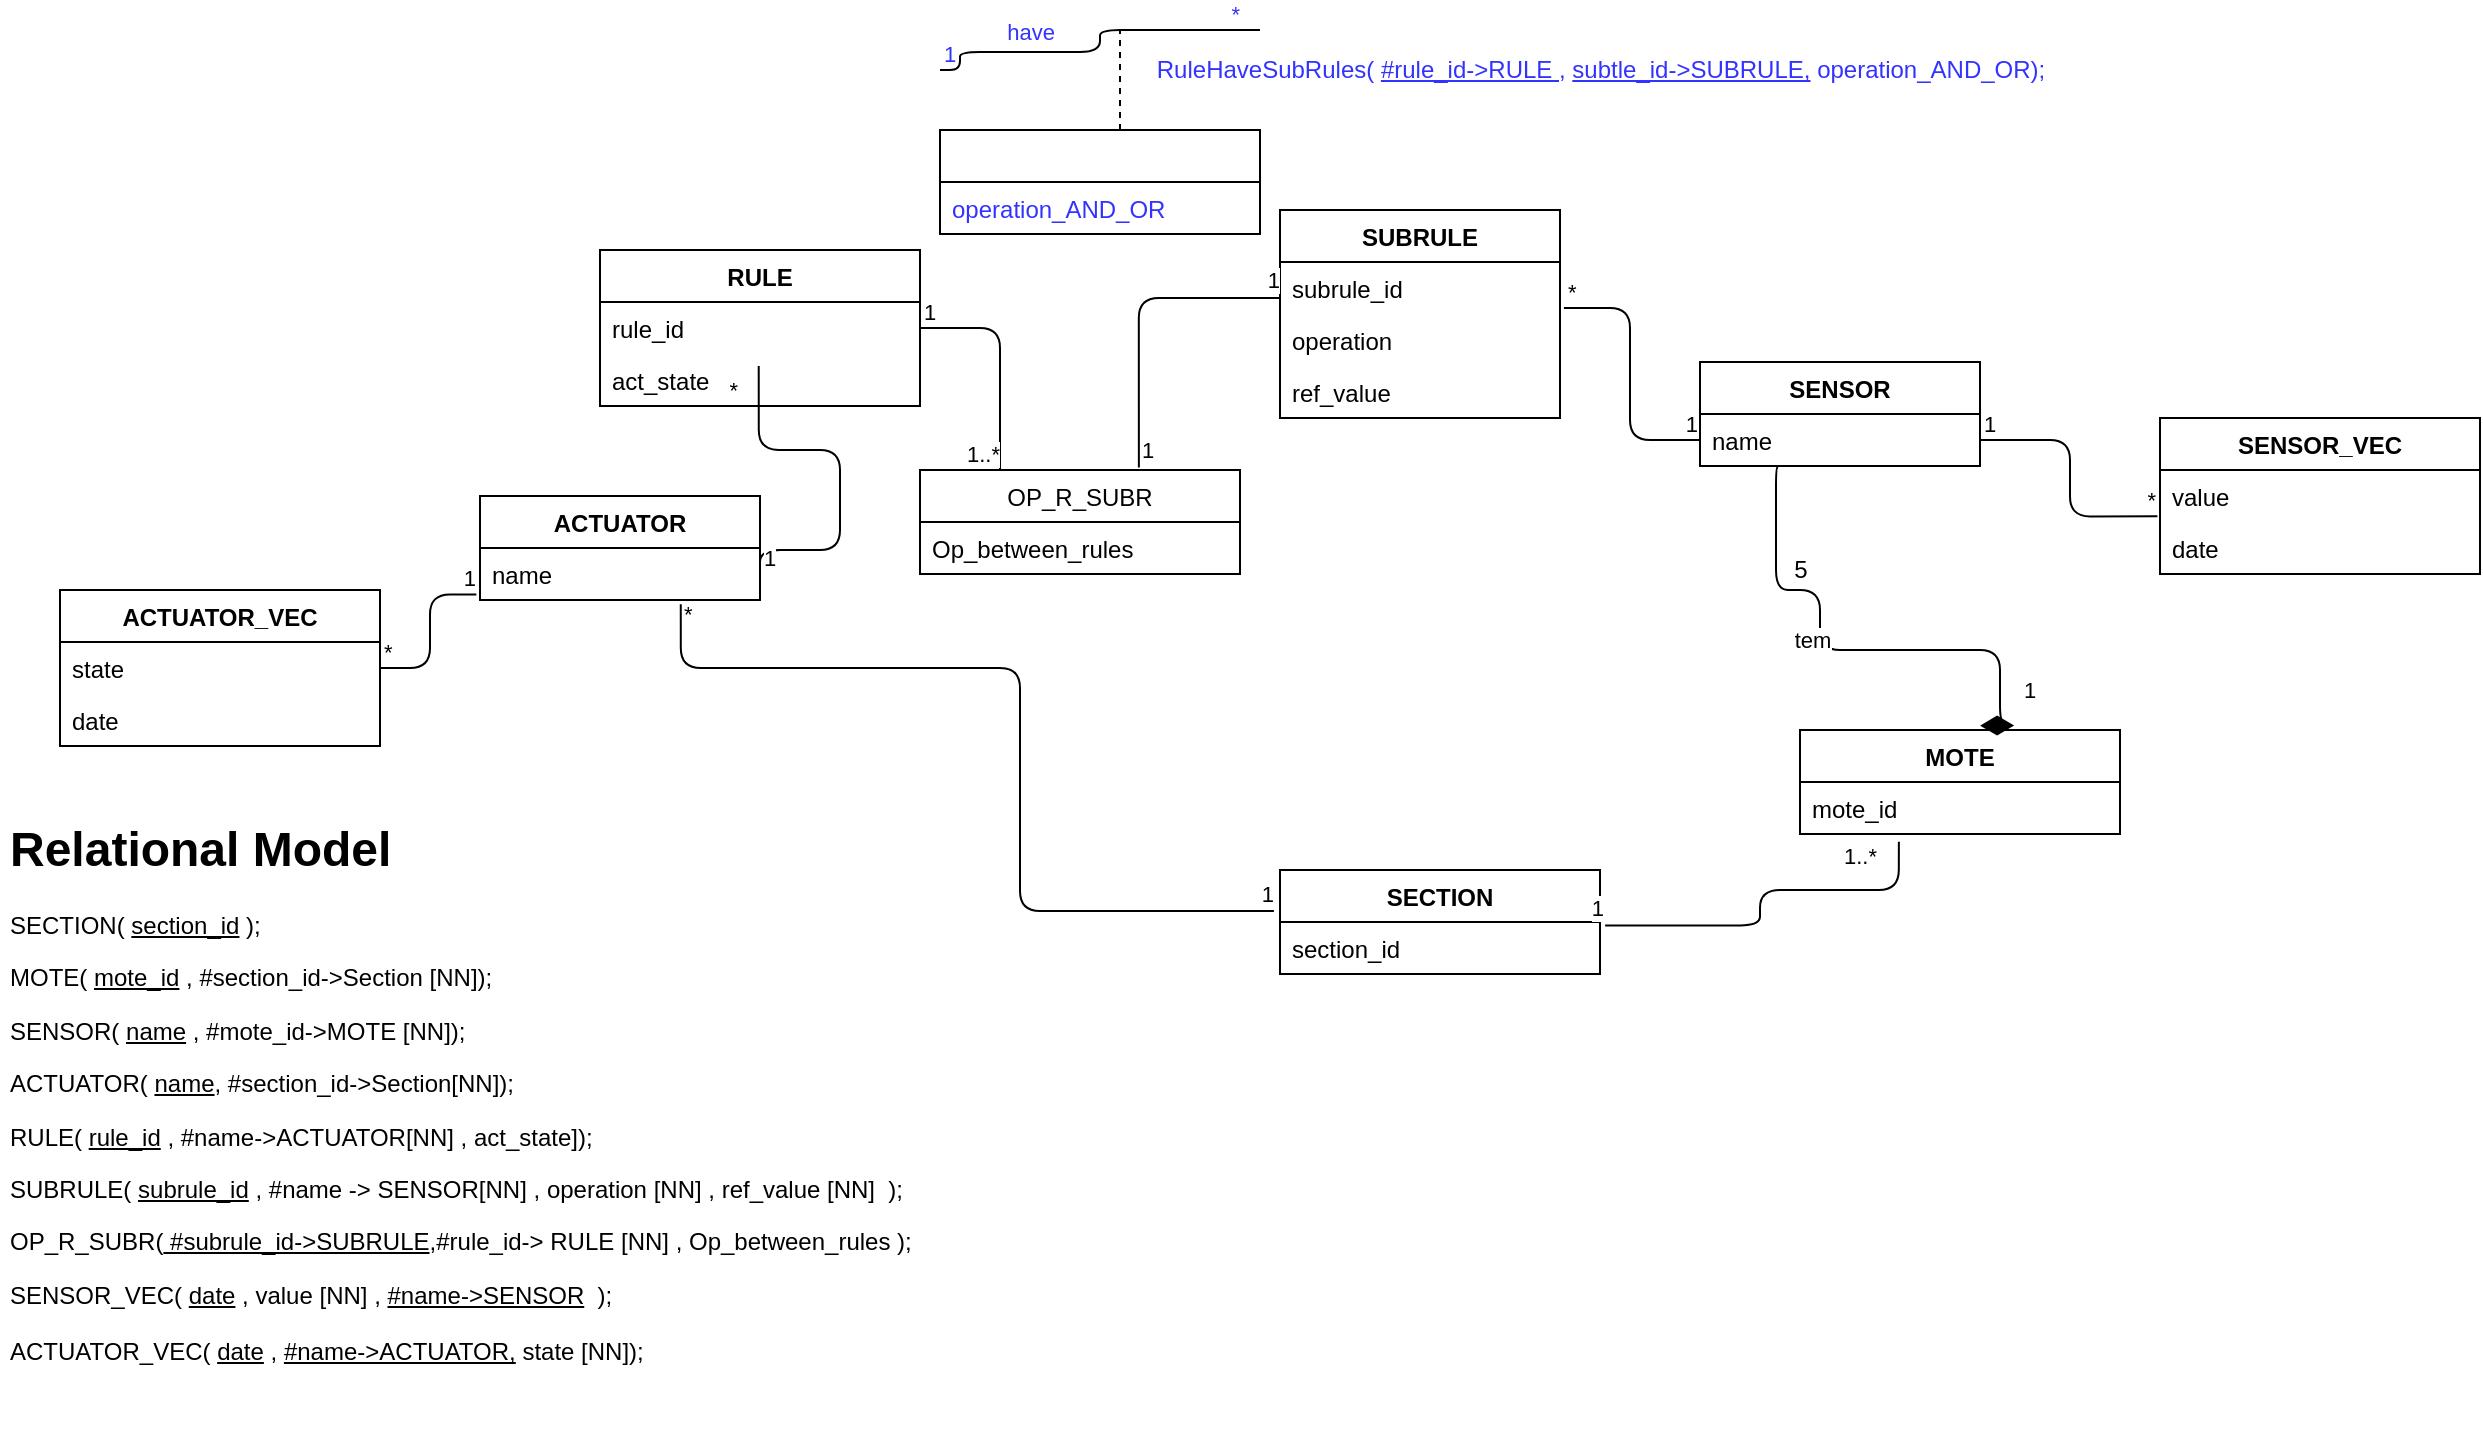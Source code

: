 <mxfile version="14.6.12" type="device"><diagram id="JzyYBP6Ohc0mOgHqukGS" name="Page-3"><mxGraphModel dx="1320" dy="1193" grid="1" gridSize="10" guides="1" tooltips="1" connect="1" arrows="1" fold="1" page="0" pageScale="1" pageWidth="1169" pageHeight="827" math="0" shadow="0"><root><mxCell id="mO72aJa3SgAxXYkBufnN-0"/><mxCell id="mO72aJa3SgAxXYkBufnN-1" parent="mO72aJa3SgAxXYkBufnN-0"/><mxCell id="EvzefTIYlVSB_UT3cm0K-0" value="RULE" style="swimlane;fontStyle=1;align=center;verticalAlign=top;childLayout=stackLayout;horizontal=1;startSize=26;horizontalStack=0;resizeParent=1;resizeParentMax=0;resizeLast=0;collapsible=1;marginBottom=0;" parent="mO72aJa3SgAxXYkBufnN-1" vertex="1"><mxGeometry x="80" y="-20" width="160" height="78" as="geometry"/></mxCell><mxCell id="EvzefTIYlVSB_UT3cm0K-1" value="rule_id" style="text;strokeColor=none;fillColor=none;align=left;verticalAlign=top;spacingLeft=4;spacingRight=4;overflow=hidden;rotatable=0;points=[[0,0.5],[1,0.5]];portConstraint=eastwest;fontStyle=0" parent="EvzefTIYlVSB_UT3cm0K-0" vertex="1"><mxGeometry y="26" width="160" height="26" as="geometry"/></mxCell><mxCell id="kCu9YRVTH0TuuolYJ0R7-0" value="act_state" style="text;strokeColor=none;fillColor=none;align=left;verticalAlign=top;spacingLeft=4;spacingRight=4;overflow=hidden;rotatable=0;points=[[0,0.5],[1,0.5]];portConstraint=eastwest;fontStyle=0" vertex="1" parent="EvzefTIYlVSB_UT3cm0K-0"><mxGeometry y="52" width="160" height="26" as="geometry"/></mxCell><mxCell id="8VHJrhWWflIKui8c1qpZ-0" value="SUBRULE" style="swimlane;fontStyle=1;childLayout=stackLayout;horizontal=1;startSize=26;fillColor=none;horizontalStack=0;resizeParent=1;resizeParentMax=0;resizeLast=0;collapsible=1;marginBottom=0;" parent="mO72aJa3SgAxXYkBufnN-1" vertex="1"><mxGeometry x="420" y="-40" width="140" height="104" as="geometry"/></mxCell><mxCell id="8VHJrhWWflIKui8c1qpZ-2" value="subrule_id" style="text;strokeColor=none;fillColor=none;align=left;verticalAlign=top;spacingLeft=4;spacingRight=4;overflow=hidden;rotatable=0;points=[[0,0.5],[1,0.5]];portConstraint=eastwest;fontStyle=0" parent="8VHJrhWWflIKui8c1qpZ-0" vertex="1"><mxGeometry y="26" width="140" height="26" as="geometry"/></mxCell><mxCell id="jDOhsglWpLBVeW3qoCy9-11" value="operation" style="text;strokeColor=none;fillColor=none;align=left;verticalAlign=top;spacingLeft=4;spacingRight=4;overflow=hidden;rotatable=0;points=[[0,0.5],[1,0.5]];portConstraint=eastwest;" parent="8VHJrhWWflIKui8c1qpZ-0" vertex="1"><mxGeometry y="52" width="140" height="26" as="geometry"/></mxCell><mxCell id="8VHJrhWWflIKui8c1qpZ-3" value="ref_value" style="text;strokeColor=none;fillColor=none;align=left;verticalAlign=top;spacingLeft=4;spacingRight=4;overflow=hidden;rotatable=0;points=[[0,0.5],[1,0.5]];portConstraint=eastwest;" parent="8VHJrhWWflIKui8c1qpZ-0" vertex="1"><mxGeometry y="78" width="140" height="26" as="geometry"/></mxCell><mxCell id="8VHJrhWWflIKui8c1qpZ-4" value="" style="endArrow=none;html=1;edgeStyle=orthogonalEdgeStyle;fontColor=#3333FF;" parent="mO72aJa3SgAxXYkBufnN-1" edge="1"><mxGeometry relative="1" as="geometry"><mxPoint x="250" y="-110" as="sourcePoint"/><mxPoint x="410" y="-130" as="targetPoint"/><Array as="points"><mxPoint x="260" y="-110"/><mxPoint x="260" y="-119"/><mxPoint x="330" y="-119"/><mxPoint x="330" y="-130"/></Array></mxGeometry></mxCell><mxCell id="8VHJrhWWflIKui8c1qpZ-5" value="1" style="edgeLabel;resizable=0;html=1;align=left;verticalAlign=bottom;fontColor=#3333FF;" parent="8VHJrhWWflIKui8c1qpZ-4" connectable="0" vertex="1"><mxGeometry x="-1" relative="1" as="geometry"/></mxCell><mxCell id="8VHJrhWWflIKui8c1qpZ-6" value="*" style="edgeLabel;resizable=0;html=1;align=right;verticalAlign=bottom;fontColor=#3333FF;" parent="8VHJrhWWflIKui8c1qpZ-4" connectable="0" vertex="1"><mxGeometry x="1" relative="1" as="geometry"><mxPoint x="-10" as="offset"/></mxGeometry></mxCell><mxCell id="KxpOlzhghRDu8JFqpRm7-0" value="have" style="edgeLabel;html=1;align=center;verticalAlign=middle;resizable=0;points=[];fontColor=#3333FF;" parent="8VHJrhWWflIKui8c1qpZ-4" vertex="1" connectable="0"><mxGeometry x="-0.399" y="1" relative="1" as="geometry"><mxPoint y="-9" as="offset"/></mxGeometry></mxCell><mxCell id="8VHJrhWWflIKui8c1qpZ-7" value="SENSOR" style="swimlane;fontStyle=1;childLayout=stackLayout;horizontal=1;startSize=26;fillColor=none;horizontalStack=0;resizeParent=1;resizeParentMax=0;resizeLast=0;collapsible=1;marginBottom=0;" parent="mO72aJa3SgAxXYkBufnN-1" vertex="1"><mxGeometry x="630" y="36" width="140" height="52" as="geometry"/></mxCell><mxCell id="8VHJrhWWflIKui8c1qpZ-9" value="name" style="text;strokeColor=none;fillColor=none;align=left;verticalAlign=top;spacingLeft=4;spacingRight=4;overflow=hidden;rotatable=0;points=[[0,0.5],[1,0.5]];portConstraint=eastwest;fontStyle=0" parent="8VHJrhWWflIKui8c1qpZ-7" vertex="1"><mxGeometry y="26" width="140" height="26" as="geometry"/></mxCell><mxCell id="8VHJrhWWflIKui8c1qpZ-11" value="ACTUATOR" style="swimlane;fontStyle=1;childLayout=stackLayout;horizontal=1;startSize=26;fillColor=none;horizontalStack=0;resizeParent=1;resizeParentMax=0;resizeLast=0;collapsible=1;marginBottom=0;" parent="mO72aJa3SgAxXYkBufnN-1" vertex="1"><mxGeometry x="20" y="103" width="140" height="52" as="geometry"/></mxCell><mxCell id="8VHJrhWWflIKui8c1qpZ-12" value="name" style="text;strokeColor=none;fillColor=none;align=left;verticalAlign=top;spacingLeft=4;spacingRight=4;overflow=hidden;rotatable=0;points=[[0,0.5],[1,0.5]];portConstraint=eastwest;fontStyle=0" parent="8VHJrhWWflIKui8c1qpZ-11" vertex="1"><mxGeometry y="26" width="140" height="26" as="geometry"/></mxCell><mxCell id="8VHJrhWWflIKui8c1qpZ-15" value="" style="endArrow=none;html=1;edgeStyle=orthogonalEdgeStyle;exitX=1;exitY=0.5;exitDx=0;exitDy=0;entryX=0.496;entryY=1.233;entryDx=0;entryDy=0;entryPerimeter=0;" parent="mO72aJa3SgAxXYkBufnN-1" source="8VHJrhWWflIKui8c1qpZ-12" target="EvzefTIYlVSB_UT3cm0K-1" edge="1"><mxGeometry relative="1" as="geometry"><mxPoint x="240" y="260" as="sourcePoint"/><mxPoint x="310" y="210" as="targetPoint"/><Array as="points"><mxPoint x="160" y="130"/><mxPoint x="200" y="130"/><mxPoint x="200" y="80"/><mxPoint x="159" y="80"/></Array></mxGeometry></mxCell><mxCell id="8VHJrhWWflIKui8c1qpZ-16" value="1" style="edgeLabel;resizable=0;html=1;align=left;verticalAlign=bottom;" parent="8VHJrhWWflIKui8c1qpZ-15" connectable="0" vertex="1"><mxGeometry x="-1" relative="1" as="geometry"/></mxCell><mxCell id="8VHJrhWWflIKui8c1qpZ-17" value="*" style="edgeLabel;resizable=0;html=1;align=right;verticalAlign=bottom;" parent="8VHJrhWWflIKui8c1qpZ-15" connectable="0" vertex="1"><mxGeometry x="1" relative="1" as="geometry"><mxPoint x="-10" y="20" as="offset"/></mxGeometry></mxCell><mxCell id="8VHJrhWWflIKui8c1qpZ-20" value="OP_R_SUBR" style="swimlane;fontStyle=0;childLayout=stackLayout;horizontal=1;startSize=26;fillColor=none;horizontalStack=0;resizeParent=1;resizeParentMax=0;resizeLast=0;collapsible=1;marginBottom=0;" parent="mO72aJa3SgAxXYkBufnN-1" vertex="1"><mxGeometry x="240" y="90" width="160" height="52" as="geometry"/></mxCell><mxCell id="8VHJrhWWflIKui8c1qpZ-23" value="Op_between_rules" style="text;strokeColor=none;fillColor=none;align=left;verticalAlign=top;spacingLeft=4;spacingRight=4;overflow=hidden;rotatable=0;points=[[0,0.5],[1,0.5]];portConstraint=eastwest;" parent="8VHJrhWWflIKui8c1qpZ-20" vertex="1"><mxGeometry y="26" width="160" height="26" as="geometry"/></mxCell><mxCell id="8VHJrhWWflIKui8c1qpZ-24" value="" style="endArrow=none;html=1;edgeStyle=orthogonalEdgeStyle;exitX=1.014;exitY=0.885;exitDx=0;exitDy=0;exitPerimeter=0;entryX=0;entryY=0.5;entryDx=0;entryDy=0;" parent="mO72aJa3SgAxXYkBufnN-1" source="8VHJrhWWflIKui8c1qpZ-2" target="8VHJrhWWflIKui8c1qpZ-9" edge="1"><mxGeometry relative="1" as="geometry"><mxPoint x="680" y="150" as="sourcePoint"/><mxPoint x="840" y="150" as="targetPoint"/></mxGeometry></mxCell><mxCell id="8VHJrhWWflIKui8c1qpZ-25" value="*" style="edgeLabel;resizable=0;html=1;align=left;verticalAlign=bottom;" parent="8VHJrhWWflIKui8c1qpZ-24" connectable="0" vertex="1"><mxGeometry x="-1" relative="1" as="geometry"/></mxCell><mxCell id="8VHJrhWWflIKui8c1qpZ-26" value="1" style="edgeLabel;resizable=0;html=1;align=right;verticalAlign=bottom;" parent="8VHJrhWWflIKui8c1qpZ-24" connectable="0" vertex="1"><mxGeometry x="1" relative="1" as="geometry"/></mxCell><mxCell id="8VHJrhWWflIKui8c1qpZ-27" value="MOTE" style="swimlane;fontStyle=1;align=center;verticalAlign=top;childLayout=stackLayout;horizontal=1;startSize=26;horizontalStack=0;resizeParent=1;resizeParentMax=0;resizeLast=0;collapsible=1;marginBottom=0;" parent="mO72aJa3SgAxXYkBufnN-1" vertex="1"><mxGeometry x="680" y="220" width="160" height="52" as="geometry"/></mxCell><mxCell id="8VHJrhWWflIKui8c1qpZ-28" value="mote_id&#xA;" style="text;strokeColor=none;fillColor=none;align=left;verticalAlign=top;spacingLeft=4;spacingRight=4;overflow=hidden;rotatable=0;points=[[0,0.5],[1,0.5]];portConstraint=eastwest;fontStyle=0" parent="8VHJrhWWflIKui8c1qpZ-27" vertex="1"><mxGeometry y="26" width="160" height="26" as="geometry"/></mxCell><mxCell id="jDOhsglWpLBVeW3qoCy9-2" value="1" style="endArrow=none;html=1;endSize=12;startArrow=diamondThin;startSize=14;startFill=1;edgeStyle=orthogonalEdgeStyle;align=left;verticalAlign=bottom;entryX=0.279;entryY=1.027;entryDx=0;entryDy=0;entryPerimeter=0;exitX=0.563;exitY=-0.042;exitDx=0;exitDy=0;exitPerimeter=0;endFill=0;" parent="mO72aJa3SgAxXYkBufnN-1" source="8VHJrhWWflIKui8c1qpZ-27" target="8VHJrhWWflIKui8c1qpZ-9" edge="1"><mxGeometry x="-0.848" y="-10" relative="1" as="geometry"><mxPoint x="870" y="200" as="sourcePoint"/><mxPoint x="667.66" y="118.464" as="targetPoint"/><Array as="points"><mxPoint x="780" y="218"/><mxPoint x="780" y="180"/><mxPoint x="690" y="180"/><mxPoint x="690" y="150"/><mxPoint x="668" y="150"/><mxPoint x="668" y="89"/></Array><mxPoint as="offset"/></mxGeometry></mxCell><mxCell id="KxpOlzhghRDu8JFqpRm7-4" value="tem" style="edgeLabel;html=1;align=center;verticalAlign=middle;resizable=0;points=[];" parent="jDOhsglWpLBVeW3qoCy9-2" vertex="1" connectable="0"><mxGeometry x="0.132" y="3" relative="1" as="geometry"><mxPoint x="-1" as="offset"/></mxGeometry></mxCell><mxCell id="jDOhsglWpLBVeW3qoCy9-3" value="5" style="text;html=1;align=center;verticalAlign=middle;resizable=0;points=[];autosize=1;strokeColor=none;" parent="mO72aJa3SgAxXYkBufnN-1" vertex="1"><mxGeometry x="670" y="130" width="20" height="20" as="geometry"/></mxCell><mxCell id="jDOhsglWpLBVeW3qoCy9-4" value="SECTION" style="swimlane;fontStyle=1;align=center;verticalAlign=top;childLayout=stackLayout;horizontal=1;startSize=26;horizontalStack=0;resizeParent=1;resizeParentMax=0;resizeLast=0;collapsible=1;marginBottom=0;" parent="mO72aJa3SgAxXYkBufnN-1" vertex="1"><mxGeometry x="420" y="290" width="160" height="52" as="geometry"/></mxCell><mxCell id="jDOhsglWpLBVeW3qoCy9-7" value="section_id" style="text;strokeColor=none;fillColor=none;align=left;verticalAlign=top;spacingLeft=4;spacingRight=4;overflow=hidden;rotatable=0;points=[[0,0.5],[1,0.5]];portConstraint=eastwest;fontStyle=0" parent="jDOhsglWpLBVeW3qoCy9-4" vertex="1"><mxGeometry y="26" width="160" height="26" as="geometry"/></mxCell><mxCell id="jDOhsglWpLBVeW3qoCy9-8" value="" style="endArrow=none;html=1;edgeStyle=orthogonalEdgeStyle;exitX=0.309;exitY=1.147;exitDx=0;exitDy=0;exitPerimeter=0;entryX=1.016;entryY=0.065;entryDx=0;entryDy=0;entryPerimeter=0;" parent="mO72aJa3SgAxXYkBufnN-1" source="8VHJrhWWflIKui8c1qpZ-28" target="jDOhsglWpLBVeW3qoCy9-7" edge="1"><mxGeometry relative="1" as="geometry"><mxPoint x="840" y="360" as="sourcePoint"/><mxPoint x="750" y="360" as="targetPoint"/><Array as="points"><mxPoint x="729" y="300"/><mxPoint x="660" y="300"/><mxPoint x="660" y="318"/></Array></mxGeometry></mxCell><mxCell id="jDOhsglWpLBVeW3qoCy9-9" value="1..*" style="edgeLabel;resizable=0;html=1;align=left;verticalAlign=bottom;" parent="jDOhsglWpLBVeW3qoCy9-8" connectable="0" vertex="1"><mxGeometry x="-1" relative="1" as="geometry"><mxPoint x="-29" y="16" as="offset"/></mxGeometry></mxCell><mxCell id="jDOhsglWpLBVeW3qoCy9-10" value="1" style="edgeLabel;resizable=0;html=1;align=right;verticalAlign=bottom;" parent="jDOhsglWpLBVeW3qoCy9-8" connectable="0" vertex="1"><mxGeometry x="1" relative="1" as="geometry"/></mxCell><mxCell id="KxpOlzhghRDu8JFqpRm7-3" value="&lt;h1&gt;Relational Model&lt;/h1&gt;&lt;p&gt;SECTION(&amp;nbsp;&lt;u&gt;section_id&lt;/u&gt;&amp;nbsp;);&amp;nbsp;&lt;br&gt;&lt;/p&gt;&lt;p&gt;MOTE(&amp;nbsp;&lt;u&gt;mote_id&lt;/u&gt;&amp;nbsp;, #section_id-&amp;gt;Section [NN]);&lt;br&gt;&lt;/p&gt;&lt;p&gt;SENSOR(&amp;nbsp;&lt;u&gt;name&lt;/u&gt;&amp;nbsp;, #mote_id-&amp;gt;MOTE [NN]);&lt;br&gt;&lt;/p&gt;&lt;p&gt;ACTUATOR(&amp;nbsp;&lt;u&gt;name&lt;/u&gt;, #section_id-&amp;gt;Section[NN]);&lt;/p&gt;&lt;p&gt;RULE( &lt;u&gt;rule_id&lt;/u&gt; , #name-&amp;gt;ACTUATOR[NN] , act_state]);&lt;/p&gt;&lt;p&gt;&lt;span&gt;SUBRULE(&amp;nbsp;&lt;/span&gt;&lt;u&gt;subrule_id&lt;/u&gt;&lt;span&gt;&amp;nbsp;, #name -&amp;gt; SENSOR[NN] ,&lt;/span&gt;&lt;span&gt;&amp;nbsp;operation [NN] , ref_value [NN]&amp;nbsp; );&lt;/span&gt;&lt;/p&gt;&lt;p&gt;OP_R_SUBR(&lt;u&gt;&amp;nbsp;#subrule_id-&amp;gt;SUBRULE&lt;/u&gt;,#rule_id-&amp;gt; RULE [NN] , Op_between_rules );&lt;/p&gt;&lt;div&gt;SENSOR_VEC(&amp;nbsp;&lt;u&gt;date&lt;/u&gt;&amp;nbsp;, value [NN] ,&amp;nbsp;&lt;u&gt;#name-&amp;gt;SENSOR&lt;/u&gt;&amp;nbsp; );&lt;span&gt;&lt;br&gt;&lt;/span&gt;&lt;/div&gt;&lt;div&gt;&lt;br&gt;&lt;/div&gt;&lt;div&gt;&lt;span&gt;ACTUATOR_VEC( &lt;/span&gt;&lt;u&gt;date&lt;/u&gt;&lt;span&gt;&amp;nbsp;,&amp;nbsp;&lt;/span&gt;&lt;u&gt;#name-&amp;gt;ACTUATOR,&lt;/u&gt;&lt;span&gt;&amp;nbsp;state [NN]);&lt;/span&gt;&lt;br&gt;&lt;/div&gt;&lt;p&gt;&lt;br&gt;&lt;/p&gt;" style="text;html=1;strokeColor=none;fillColor=none;spacing=5;spacingTop=-20;whiteSpace=wrap;overflow=hidden;rounded=0;" parent="mO72aJa3SgAxXYkBufnN-1" vertex="1"><mxGeometry x="-220" y="260" width="500" height="320" as="geometry"/></mxCell><mxCell id="KxpOlzhghRDu8JFqpRm7-5" value="ACTUATOR_VEC" style="swimlane;fontStyle=1;align=center;verticalAlign=top;childLayout=stackLayout;horizontal=1;startSize=26;horizontalStack=0;resizeParent=1;resizeParentMax=0;resizeLast=0;collapsible=1;marginBottom=0;" parent="mO72aJa3SgAxXYkBufnN-1" vertex="1"><mxGeometry x="-190" y="150" width="160" height="78" as="geometry"/></mxCell><mxCell id="KxpOlzhghRDu8JFqpRm7-6" value="state" style="text;strokeColor=none;fillColor=none;align=left;verticalAlign=top;spacingLeft=4;spacingRight=4;overflow=hidden;rotatable=0;points=[[0,0.5],[1,0.5]];portConstraint=eastwest;" parent="KxpOlzhghRDu8JFqpRm7-5" vertex="1"><mxGeometry y="26" width="160" height="26" as="geometry"/></mxCell><mxCell id="KxpOlzhghRDu8JFqpRm7-8" value="date" style="text;strokeColor=none;fillColor=none;align=left;verticalAlign=top;spacingLeft=4;spacingRight=4;overflow=hidden;rotatable=0;points=[[0,0.5],[1,0.5]];portConstraint=eastwest;" parent="KxpOlzhghRDu8JFqpRm7-5" vertex="1"><mxGeometry y="52" width="160" height="26" as="geometry"/></mxCell><mxCell id="KxpOlzhghRDu8JFqpRm7-9" value="" style="endArrow=none;html=1;edgeStyle=orthogonalEdgeStyle;exitX=1;exitY=0.5;exitDx=0;exitDy=0;entryX=-0.013;entryY=0.894;entryDx=0;entryDy=0;entryPerimeter=0;" parent="mO72aJa3SgAxXYkBufnN-1" source="KxpOlzhghRDu8JFqpRm7-6" target="8VHJrhWWflIKui8c1qpZ-12" edge="1"><mxGeometry relative="1" as="geometry"><mxPoint x="-60" y="262" as="sourcePoint"/><mxPoint x="100" y="262" as="targetPoint"/></mxGeometry></mxCell><mxCell id="KxpOlzhghRDu8JFqpRm7-10" value="*" style="edgeLabel;resizable=0;html=1;align=left;verticalAlign=bottom;" parent="KxpOlzhghRDu8JFqpRm7-9" connectable="0" vertex="1"><mxGeometry x="-1" relative="1" as="geometry"/></mxCell><mxCell id="KxpOlzhghRDu8JFqpRm7-11" value="1" style="edgeLabel;resizable=0;html=1;align=right;verticalAlign=bottom;" parent="KxpOlzhghRDu8JFqpRm7-9" connectable="0" vertex="1"><mxGeometry x="1" relative="1" as="geometry"/></mxCell><mxCell id="KxpOlzhghRDu8JFqpRm7-12" value="SENSOR_VEC" style="swimlane;fontStyle=1;align=center;verticalAlign=top;childLayout=stackLayout;horizontal=1;startSize=26;horizontalStack=0;resizeParent=1;resizeParentMax=0;resizeLast=0;collapsible=1;marginBottom=0;" parent="mO72aJa3SgAxXYkBufnN-1" vertex="1"><mxGeometry x="860" y="64" width="160" height="78" as="geometry"/></mxCell><mxCell id="KxpOlzhghRDu8JFqpRm7-13" value="value" style="text;strokeColor=none;fillColor=none;align=left;verticalAlign=top;spacingLeft=4;spacingRight=4;overflow=hidden;rotatable=0;points=[[0,0.5],[1,0.5]];portConstraint=eastwest;" parent="KxpOlzhghRDu8JFqpRm7-12" vertex="1"><mxGeometry y="26" width="160" height="26" as="geometry"/></mxCell><mxCell id="KxpOlzhghRDu8JFqpRm7-14" value="date" style="text;strokeColor=none;fillColor=none;align=left;verticalAlign=top;spacingLeft=4;spacingRight=4;overflow=hidden;rotatable=0;points=[[0,0.5],[1,0.5]];portConstraint=eastwest;" parent="KxpOlzhghRDu8JFqpRm7-12" vertex="1"><mxGeometry y="52" width="160" height="26" as="geometry"/></mxCell><mxCell id="KxpOlzhghRDu8JFqpRm7-15" value="" style="endArrow=none;html=1;edgeStyle=orthogonalEdgeStyle;exitX=1;exitY=0.5;exitDx=0;exitDy=0;entryX=-0.008;entryY=0.891;entryDx=0;entryDy=0;entryPerimeter=0;" parent="mO72aJa3SgAxXYkBufnN-1" source="8VHJrhWWflIKui8c1qpZ-9" target="KxpOlzhghRDu8JFqpRm7-13" edge="1"><mxGeometry relative="1" as="geometry"><mxPoint x="830" y="179.41" as="sourcePoint"/><mxPoint x="990" y="179.41" as="targetPoint"/></mxGeometry></mxCell><mxCell id="KxpOlzhghRDu8JFqpRm7-16" value="1" style="edgeLabel;resizable=0;html=1;align=left;verticalAlign=bottom;" parent="KxpOlzhghRDu8JFqpRm7-15" connectable="0" vertex="1"><mxGeometry x="-1" relative="1" as="geometry"/></mxCell><mxCell id="KxpOlzhghRDu8JFqpRm7-17" value="*" style="edgeLabel;resizable=0;html=1;align=right;verticalAlign=bottom;" parent="KxpOlzhghRDu8JFqpRm7-15" connectable="0" vertex="1"><mxGeometry x="1" relative="1" as="geometry"/></mxCell><mxCell id="2UsQs0CfjvJmte9D2G0p-0" value="" style="endArrow=none;html=1;edgeStyle=orthogonalEdgeStyle;exitX=1;exitY=0.5;exitDx=0;exitDy=0;entryX=0.25;entryY=0;entryDx=0;entryDy=0;" parent="mO72aJa3SgAxXYkBufnN-1" source="EvzefTIYlVSB_UT3cm0K-1" target="8VHJrhWWflIKui8c1qpZ-20" edge="1"><mxGeometry relative="1" as="geometry"><mxPoint x="250" y="20" as="sourcePoint"/><mxPoint x="410" y="20" as="targetPoint"/></mxGeometry></mxCell><mxCell id="2UsQs0CfjvJmte9D2G0p-1" value="1" style="edgeLabel;resizable=0;html=1;align=left;verticalAlign=bottom;" parent="2UsQs0CfjvJmte9D2G0p-0" connectable="0" vertex="1"><mxGeometry x="-1" relative="1" as="geometry"/></mxCell><mxCell id="2UsQs0CfjvJmte9D2G0p-2" value="1..*" style="edgeLabel;resizable=0;html=1;align=right;verticalAlign=bottom;" parent="2UsQs0CfjvJmte9D2G0p-0" connectable="0" vertex="1"><mxGeometry x="1" relative="1" as="geometry"/></mxCell><mxCell id="2UsQs0CfjvJmte9D2G0p-3" value="" style="endArrow=none;html=1;edgeStyle=orthogonalEdgeStyle;entryX=0.003;entryY=0.691;entryDx=0;entryDy=0;entryPerimeter=0;exitX=0.684;exitY=-0.023;exitDx=0;exitDy=0;exitPerimeter=0;" parent="mO72aJa3SgAxXYkBufnN-1" source="8VHJrhWWflIKui8c1qpZ-20" target="8VHJrhWWflIKui8c1qpZ-2" edge="1"><mxGeometry relative="1" as="geometry"><mxPoint x="250" y="11.66" as="sourcePoint"/><mxPoint x="410" y="12" as="targetPoint"/></mxGeometry></mxCell><mxCell id="2UsQs0CfjvJmte9D2G0p-4" value="1" style="edgeLabel;resizable=0;html=1;align=left;verticalAlign=bottom;" parent="2UsQs0CfjvJmte9D2G0p-3" connectable="0" vertex="1"><mxGeometry x="-1" relative="1" as="geometry"/></mxCell><mxCell id="2UsQs0CfjvJmte9D2G0p-5" value="1" style="edgeLabel;resizable=0;html=1;align=right;verticalAlign=bottom;" parent="2UsQs0CfjvJmte9D2G0p-3" connectable="0" vertex="1"><mxGeometry x="1" relative="1" as="geometry"/></mxCell><mxCell id="s78HHo-EkhojcRChAXXK-0" value="" style="swimlane;fontStyle=1;align=center;verticalAlign=top;childLayout=stackLayout;horizontal=1;startSize=26;horizontalStack=0;resizeParent=1;resizeParentMax=0;resizeLast=0;collapsible=1;marginBottom=0;fontColor=#3333FF;" parent="mO72aJa3SgAxXYkBufnN-1" vertex="1"><mxGeometry x="250" y="-80" width="160" height="52" as="geometry"/></mxCell><mxCell id="s78HHo-EkhojcRChAXXK-1" value="operation_AND_OR" style="text;strokeColor=none;fillColor=none;align=left;verticalAlign=top;spacingLeft=4;spacingRight=4;overflow=hidden;rotatable=0;points=[[0,0.5],[1,0.5]];portConstraint=eastwest;fontColor=#3333FF;" parent="s78HHo-EkhojcRChAXXK-0" vertex="1"><mxGeometry y="26" width="160" height="26" as="geometry"/></mxCell><mxCell id="s78HHo-EkhojcRChAXXK-4" value="" style="endArrow=none;endSize=12;dashed=1;html=1;endFill=0;fontColor=#3333FF;" parent="mO72aJa3SgAxXYkBufnN-1" edge="1"><mxGeometry x="-0.2" y="-10" width="160" relative="1" as="geometry"><mxPoint x="340" y="-80" as="sourcePoint"/><mxPoint x="340" y="-130" as="targetPoint"/><mxPoint as="offset"/></mxGeometry></mxCell><mxCell id="s78HHo-EkhojcRChAXXK-11" value="RuleHaveSubRules( &lt;u&gt;#rule_id-&amp;gt;RULE &lt;/u&gt;,&amp;nbsp;&lt;u&gt;subtle_id-&amp;gt;SUBRULE,&lt;/u&gt;&amp;nbsp;operation_AND_OR);" style="text;html=1;align=center;verticalAlign=middle;resizable=0;points=[];autosize=1;strokeColor=none;fontColor=#3333FF;" parent="mO72aJa3SgAxXYkBufnN-1" vertex="1"><mxGeometry x="350" y="-120" width="460" height="20" as="geometry"/></mxCell><mxCell id="GeXTJgiwLrEPztsptw_b-0" value="" style="endArrow=none;html=1;edgeStyle=orthogonalEdgeStyle;entryX=-0.019;entryY=0.394;entryDx=0;entryDy=0;entryPerimeter=0;exitX=0.717;exitY=1.083;exitDx=0;exitDy=0;exitPerimeter=0;" parent="mO72aJa3SgAxXYkBufnN-1" source="8VHJrhWWflIKui8c1qpZ-12" target="jDOhsglWpLBVeW3qoCy9-4" edge="1"><mxGeometry relative="1" as="geometry"><mxPoint x="120" y="189" as="sourcePoint"/><mxPoint x="360" y="310" as="targetPoint"/><Array as="points"><mxPoint x="120" y="189"/><mxPoint x="290" y="189"/><mxPoint x="290" y="311"/></Array></mxGeometry></mxCell><mxCell id="GeXTJgiwLrEPztsptw_b-1" value="*" style="edgeLabel;resizable=0;html=1;align=left;verticalAlign=bottom;" parent="GeXTJgiwLrEPztsptw_b-0" connectable="0" vertex="1"><mxGeometry x="-1" relative="1" as="geometry"><mxPoint y="13" as="offset"/></mxGeometry></mxCell><mxCell id="GeXTJgiwLrEPztsptw_b-2" value="1" style="edgeLabel;resizable=0;html=1;align=right;verticalAlign=bottom;" parent="GeXTJgiwLrEPztsptw_b-0" connectable="0" vertex="1"><mxGeometry x="1" relative="1" as="geometry"/></mxCell></root></mxGraphModel></diagram></mxfile>